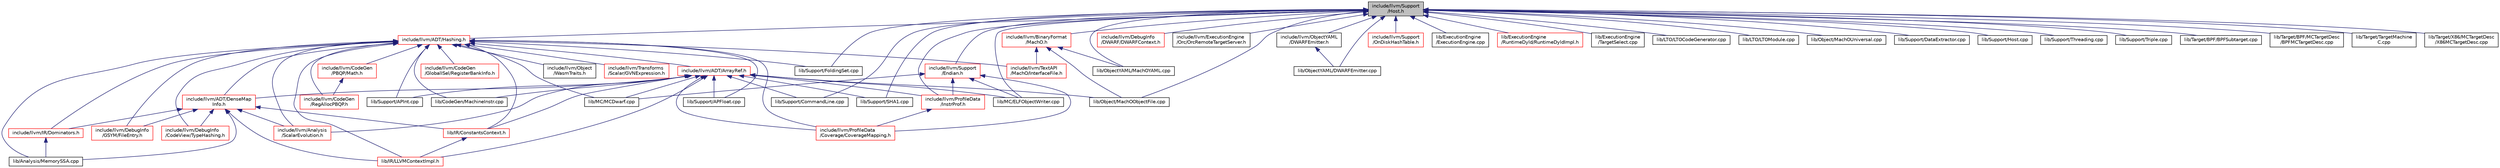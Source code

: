 digraph "include/llvm/Support/Host.h"
{
 // LATEX_PDF_SIZE
  bgcolor="transparent";
  edge [fontname="Helvetica",fontsize="10",labelfontname="Helvetica",labelfontsize="10"];
  node [fontname="Helvetica",fontsize="10",shape="box"];
  Node1 [label="include/llvm/Support\l/Host.h",height=0.2,width=0.4,color="black", fillcolor="grey75", style="filled", fontcolor="black",tooltip=" "];
  Node1 -> Node2 [dir="back",color="midnightblue",fontsize="10",style="solid",fontname="Helvetica"];
  Node2 [label="include/llvm/ADT/Hashing.h",height=0.2,width=0.4,color="red",URL="$Hashing_8h.html",tooltip=" "];
  Node2 -> Node3 [dir="back",color="midnightblue",fontsize="10",style="solid",fontname="Helvetica"];
  Node3 [label="include/llvm/ADT/ArrayRef.h",height=0.2,width=0.4,color="red",URL="$ArrayRef_8h.html",tooltip=" "];
  Node3 -> Node2074 [dir="back",color="midnightblue",fontsize="10",style="solid",fontname="Helvetica"];
  Node2074 [label="include/llvm/ADT/DenseMap\lInfo.h",height=0.2,width=0.4,color="red",URL="$DenseMapInfo_8h.html",tooltip=" "];
  Node2074 -> Node1468 [dir="back",color="midnightblue",fontsize="10",style="solid",fontname="Helvetica"];
  Node1468 [label="include/llvm/Analysis\l/ScalarEvolution.h",height=0.2,width=0.4,color="red",URL="$ScalarEvolution_8h.html",tooltip=" "];
  Node2074 -> Node2739 [dir="back",color="midnightblue",fontsize="10",style="solid",fontname="Helvetica"];
  Node2739 [label="include/llvm/DebugInfo\l/CodeView/TypeHashing.h",height=0.2,width=0.4,color="red",URL="$TypeHashing_8h.html",tooltip=" "];
  Node2074 -> Node2920 [dir="back",color="midnightblue",fontsize="10",style="solid",fontname="Helvetica"];
  Node2920 [label="include/llvm/DebugInfo\l/GSYM/FileEntry.h",height=0.2,width=0.4,color="red",URL="$FileEntry_8h.html",tooltip=" "];
  Node2074 -> Node1531 [dir="back",color="midnightblue",fontsize="10",style="solid",fontname="Helvetica"];
  Node1531 [label="include/llvm/IR/Dominators.h",height=0.2,width=0.4,color="red",URL="$Dominators_8h.html",tooltip=" "];
  Node1531 -> Node1530 [dir="back",color="midnightblue",fontsize="10",style="solid",fontname="Helvetica"];
  Node1530 [label="lib/Analysis/MemorySSA.cpp",height=0.2,width=0.4,color="black",URL="$MemorySSA_8cpp.html",tooltip=" "];
  Node2074 -> Node1530 [dir="back",color="midnightblue",fontsize="10",style="solid",fontname="Helvetica"];
  Node2074 -> Node1696 [dir="back",color="midnightblue",fontsize="10",style="solid",fontname="Helvetica"];
  Node1696 [label="lib/IR/ConstantsContext.h",height=0.2,width=0.4,color="red",URL="$ConstantsContext_8h.html",tooltip=" "];
  Node1696 -> Node1436 [dir="back",color="midnightblue",fontsize="10",style="solid",fontname="Helvetica"];
  Node1436 [label="lib/IR/LLVMContextImpl.h",height=0.2,width=0.4,color="red",URL="$LLVMContextImpl_8h.html",tooltip=" "];
  Node2074 -> Node1436 [dir="back",color="midnightblue",fontsize="10",style="solid",fontname="Helvetica"];
  Node3 -> Node1468 [dir="back",color="midnightblue",fontsize="10",style="solid",fontname="Helvetica"];
  Node3 -> Node1983 [dir="back",color="midnightblue",fontsize="10",style="solid",fontname="Helvetica"];
  Node1983 [label="include/llvm/ProfileData\l/Coverage/CoverageMapping.h",height=0.2,width=0.4,color="red",URL="$CoverageMapping_8h.html",tooltip=" "];
  Node3 -> Node1981 [dir="back",color="midnightblue",fontsize="10",style="solid",fontname="Helvetica"];
  Node1981 [label="include/llvm/ProfileData\l/InstrProf.h",height=0.2,width=0.4,color="red",URL="$InstrProf_8h.html",tooltip=" "];
  Node1981 -> Node1983 [dir="back",color="midnightblue",fontsize="10",style="solid",fontname="Helvetica"];
  Node3 -> Node1091 [dir="back",color="midnightblue",fontsize="10",style="solid",fontname="Helvetica"];
  Node1091 [label="lib/CodeGen/MachineInstr.cpp",height=0.2,width=0.4,color="black",URL="$MachineInstr_8cpp.html",tooltip=" "];
  Node3 -> Node1696 [dir="back",color="midnightblue",fontsize="10",style="solid",fontname="Helvetica"];
  Node3 -> Node1436 [dir="back",color="midnightblue",fontsize="10",style="solid",fontname="Helvetica"];
  Node3 -> Node2089 [dir="back",color="midnightblue",fontsize="10",style="solid",fontname="Helvetica"];
  Node2089 [label="lib/MC/ELFObjectWriter.cpp",height=0.2,width=0.4,color="black",URL="$ELFObjectWriter_8cpp.html",tooltip=" "];
  Node3 -> Node2090 [dir="back",color="midnightblue",fontsize="10",style="solid",fontname="Helvetica"];
  Node2090 [label="lib/MC/MCDwarf.cpp",height=0.2,width=0.4,color="black",URL="$MCDwarf_8cpp.html",tooltip=" "];
  Node3 -> Node2956 [dir="back",color="midnightblue",fontsize="10",style="solid",fontname="Helvetica"];
  Node2956 [label="lib/Object/MachOObjectFile.cpp",height=0.2,width=0.4,color="black",URL="$MachOObjectFile_8cpp.html",tooltip=" "];
  Node3 -> Node2004 [dir="back",color="midnightblue",fontsize="10",style="solid",fontname="Helvetica"];
  Node2004 [label="lib/Support/APFloat.cpp",height=0.2,width=0.4,color="black",URL="$APFloat_8cpp.html",tooltip=" "];
  Node3 -> Node3271 [dir="back",color="midnightblue",fontsize="10",style="solid",fontname="Helvetica"];
  Node3271 [label="lib/Support/APInt.cpp",height=0.2,width=0.4,color="black",URL="$APInt_8cpp.html",tooltip=" "];
  Node3 -> Node2251 [dir="back",color="midnightblue",fontsize="10",style="solid",fontname="Helvetica"];
  Node2251 [label="lib/Support/CommandLine.cpp",height=0.2,width=0.4,color="black",URL="$CommandLine_8cpp.html",tooltip=" "];
  Node3 -> Node3262 [dir="back",color="midnightblue",fontsize="10",style="solid",fontname="Helvetica"];
  Node3262 [label="lib/Support/SHA1.cpp",height=0.2,width=0.4,color="black",URL="$SHA1_8cpp.html",tooltip=" "];
  Node2 -> Node2074 [dir="back",color="midnightblue",fontsize="10",style="solid",fontname="Helvetica"];
  Node2 -> Node1468 [dir="back",color="midnightblue",fontsize="10",style="solid",fontname="Helvetica"];
  Node2 -> Node2347 [dir="back",color="midnightblue",fontsize="10",style="solid",fontname="Helvetica"];
  Node2347 [label="include/llvm/CodeGen\l/GlobalISel/RegisterBankInfo.h",height=0.2,width=0.4,color="red",URL="$RegisterBankInfo_8h.html",tooltip=" "];
  Node2 -> Node3281 [dir="back",color="midnightblue",fontsize="10",style="solid",fontname="Helvetica"];
  Node3281 [label="include/llvm/CodeGen\l/PBQP/Math.h",height=0.2,width=0.4,color="red",URL="$Math_8h.html",tooltip=" "];
  Node3281 -> Node2203 [dir="back",color="midnightblue",fontsize="10",style="solid",fontname="Helvetica"];
  Node2203 [label="include/llvm/CodeGen\l/RegAllocPBQP.h",height=0.2,width=0.4,color="red",URL="$RegAllocPBQP_8h.html",tooltip=" "];
  Node2 -> Node2203 [dir="back",color="midnightblue",fontsize="10",style="solid",fontname="Helvetica"];
  Node2 -> Node2739 [dir="back",color="midnightblue",fontsize="10",style="solid",fontname="Helvetica"];
  Node2 -> Node2920 [dir="back",color="midnightblue",fontsize="10",style="solid",fontname="Helvetica"];
  Node2 -> Node1531 [dir="back",color="midnightblue",fontsize="10",style="solid",fontname="Helvetica"];
  Node2 -> Node3145 [dir="back",color="midnightblue",fontsize="10",style="solid",fontname="Helvetica"];
  Node3145 [label="include/llvm/Object\l/WasmTraits.h",height=0.2,width=0.4,color="black",URL="$WasmTraits_8h.html",tooltip=" "];
  Node2 -> Node1983 [dir="back",color="midnightblue",fontsize="10",style="solid",fontname="Helvetica"];
  Node2 -> Node2658 [dir="back",color="midnightblue",fontsize="10",style="solid",fontname="Helvetica"];
  Node2658 [label="include/llvm/TextAPI\l/MachO/InterfaceFile.h",height=0.2,width=0.4,color="red",URL="$InterfaceFile_8h.html",tooltip=" "];
  Node2 -> Node1547 [dir="back",color="midnightblue",fontsize="10",style="solid",fontname="Helvetica"];
  Node1547 [label="include/llvm/Transforms\l/Scalar/GVNExpression.h",height=0.2,width=0.4,color="red",URL="$GVNExpression_8h.html",tooltip="The header file for the GVN pass that contains expression handling classes."];
  Node2 -> Node1530 [dir="back",color="midnightblue",fontsize="10",style="solid",fontname="Helvetica"];
  Node2 -> Node1091 [dir="back",color="midnightblue",fontsize="10",style="solid",fontname="Helvetica"];
  Node2 -> Node1696 [dir="back",color="midnightblue",fontsize="10",style="solid",fontname="Helvetica"];
  Node2 -> Node1436 [dir="back",color="midnightblue",fontsize="10",style="solid",fontname="Helvetica"];
  Node2 -> Node2090 [dir="back",color="midnightblue",fontsize="10",style="solid",fontname="Helvetica"];
  Node2 -> Node2004 [dir="back",color="midnightblue",fontsize="10",style="solid",fontname="Helvetica"];
  Node2 -> Node3271 [dir="back",color="midnightblue",fontsize="10",style="solid",fontname="Helvetica"];
  Node2 -> Node3283 [dir="back",color="midnightblue",fontsize="10",style="solid",fontname="Helvetica"];
  Node3283 [label="lib/Support/FoldingSet.cpp",height=0.2,width=0.4,color="black",URL="$FoldingSet_8cpp.html",tooltip=" "];
  Node1 -> Node3285 [dir="back",color="midnightblue",fontsize="10",style="solid",fontname="Helvetica"];
  Node3285 [label="include/llvm/BinaryFormat\l/MachO.h",height=0.2,width=0.4,color="red",URL="$BinaryFormat_2MachO_8h.html",tooltip=" "];
  Node3285 -> Node2658 [dir="back",color="midnightblue",fontsize="10",style="solid",fontname="Helvetica"];
  Node3285 -> Node2956 [dir="back",color="midnightblue",fontsize="10",style="solid",fontname="Helvetica"];
  Node3285 -> Node2707 [dir="back",color="midnightblue",fontsize="10",style="solid",fontname="Helvetica"];
  Node2707 [label="lib/ObjectYAML/MachOYAML.cpp",height=0.2,width=0.4,color="black",URL="$MachOYAML_8cpp.html",tooltip=" "];
  Node1 -> Node2210 [dir="back",color="midnightblue",fontsize="10",style="solid",fontname="Helvetica"];
  Node2210 [label="include/llvm/DebugInfo\l/DWARF/DWARFContext.h",height=0.2,width=0.4,color="red",URL="$DWARFContext_8h.html",tooltip=" "];
  Node1 -> Node3004 [dir="back",color="midnightblue",fontsize="10",style="solid",fontname="Helvetica"];
  Node3004 [label="include/llvm/ExecutionEngine\l/Orc/OrcRemoteTargetServer.h",height=0.2,width=0.4,color="black",URL="$OrcRemoteTargetServer_8h.html",tooltip=" "];
  Node1 -> Node3029 [dir="back",color="midnightblue",fontsize="10",style="solid",fontname="Helvetica"];
  Node3029 [label="include/llvm/ObjectYAML\l/DWARFEmitter.h",height=0.2,width=0.4,color="black",URL="$DWARFEmitter_8h.html",tooltip="Common declarations for yaml2obj."];
  Node3029 -> Node2708 [dir="back",color="midnightblue",fontsize="10",style="solid",fontname="Helvetica"];
  Node2708 [label="lib/ObjectYAML/DWARFEmitter.cpp",height=0.2,width=0.4,color="black",URL="$DWARFEmitter_8cpp.html",tooltip="The DWARF component of yaml2obj."];
  Node1 -> Node1981 [dir="back",color="midnightblue",fontsize="10",style="solid",fontname="Helvetica"];
  Node1 -> Node3287 [dir="back",color="midnightblue",fontsize="10",style="solid",fontname="Helvetica"];
  Node3287 [label="include/llvm/Support\l/Endian.h",height=0.2,width=0.4,color="red",URL="$Endian_8h.html",tooltip=" "];
  Node3287 -> Node1983 [dir="back",color="midnightblue",fontsize="10",style="solid",fontname="Helvetica"];
  Node3287 -> Node1981 [dir="back",color="midnightblue",fontsize="10",style="solid",fontname="Helvetica"];
  Node3287 -> Node2089 [dir="back",color="midnightblue",fontsize="10",style="solid",fontname="Helvetica"];
  Node3287 -> Node2090 [dir="back",color="midnightblue",fontsize="10",style="solid",fontname="Helvetica"];
  Node1 -> Node3216 [dir="back",color="midnightblue",fontsize="10",style="solid",fontname="Helvetica"];
  Node3216 [label="include/llvm/Support\l/OnDiskHashTable.h",height=0.2,width=0.4,color="red",URL="$OnDiskHashTable_8h.html",tooltip="Defines facilities for reading and writing on-disk hash tables."];
  Node1 -> Node1689 [dir="back",color="midnightblue",fontsize="10",style="solid",fontname="Helvetica"];
  Node1689 [label="lib/ExecutionEngine\l/ExecutionEngine.cpp",height=0.2,width=0.4,color="black",URL="$ExecutionEngine_8cpp.html",tooltip=" "];
  Node1 -> Node2419 [dir="back",color="midnightblue",fontsize="10",style="solid",fontname="Helvetica"];
  Node2419 [label="lib/ExecutionEngine\l/RuntimeDyld/RuntimeDyldImpl.h",height=0.2,width=0.4,color="red",URL="$RuntimeDyldImpl_8h.html",tooltip=" "];
  Node1 -> Node1718 [dir="back",color="midnightblue",fontsize="10",style="solid",fontname="Helvetica"];
  Node1718 [label="lib/ExecutionEngine\l/TargetSelect.cpp",height=0.2,width=0.4,color="black",URL="$TargetSelect_8cpp.html",tooltip=" "];
  Node1 -> Node1422 [dir="back",color="midnightblue",fontsize="10",style="solid",fontname="Helvetica"];
  Node1422 [label="lib/LTO/LTOCodeGenerator.cpp",height=0.2,width=0.4,color="black",URL="$LTOCodeGenerator_8cpp.html",tooltip=" "];
  Node1 -> Node1699 [dir="back",color="midnightblue",fontsize="10",style="solid",fontname="Helvetica"];
  Node1699 [label="lib/LTO/LTOModule.cpp",height=0.2,width=0.4,color="black",URL="$LTOModule_8cpp.html",tooltip=" "];
  Node1 -> Node2089 [dir="back",color="midnightblue",fontsize="10",style="solid",fontname="Helvetica"];
  Node1 -> Node2956 [dir="back",color="midnightblue",fontsize="10",style="solid",fontname="Helvetica"];
  Node1 -> Node2955 [dir="back",color="midnightblue",fontsize="10",style="solid",fontname="Helvetica"];
  Node2955 [label="lib/Object/MachOUniversal.cpp",height=0.2,width=0.4,color="black",URL="$MachOUniversal_8cpp.html",tooltip=" "];
  Node1 -> Node2708 [dir="back",color="midnightblue",fontsize="10",style="solid",fontname="Helvetica"];
  Node1 -> Node2707 [dir="back",color="midnightblue",fontsize="10",style="solid",fontname="Helvetica"];
  Node1 -> Node2251 [dir="back",color="midnightblue",fontsize="10",style="solid",fontname="Helvetica"];
  Node1 -> Node3294 [dir="back",color="midnightblue",fontsize="10",style="solid",fontname="Helvetica"];
  Node3294 [label="lib/Support/DataExtractor.cpp",height=0.2,width=0.4,color="black",URL="$DataExtractor_8cpp.html",tooltip=" "];
  Node1 -> Node3283 [dir="back",color="midnightblue",fontsize="10",style="solid",fontname="Helvetica"];
  Node1 -> Node3079 [dir="back",color="midnightblue",fontsize="10",style="solid",fontname="Helvetica"];
  Node3079 [label="lib/Support/Host.cpp",height=0.2,width=0.4,color="black",URL="$Host_8cpp.html",tooltip=" "];
  Node1 -> Node3262 [dir="back",color="midnightblue",fontsize="10",style="solid",fontname="Helvetica"];
  Node1 -> Node3295 [dir="back",color="midnightblue",fontsize="10",style="solid",fontname="Helvetica"];
  Node3295 [label="lib/Support/Threading.cpp",height=0.2,width=0.4,color="black",URL="$Threading_8cpp.html",tooltip=" "];
  Node1 -> Node3296 [dir="back",color="midnightblue",fontsize="10",style="solid",fontname="Helvetica"];
  Node3296 [label="lib/Support/Triple.cpp",height=0.2,width=0.4,color="black",URL="$Triple_8cpp.html",tooltip=" "];
  Node1 -> Node374 [dir="back",color="midnightblue",fontsize="10",style="solid",fontname="Helvetica"];
  Node374 [label="lib/Target/BPF/BPFSubtarget.cpp",height=0.2,width=0.4,color="black",URL="$BPFSubtarget_8cpp.html",tooltip=" "];
  Node1 -> Node2568 [dir="back",color="midnightblue",fontsize="10",style="solid",fontname="Helvetica"];
  Node2568 [label="lib/Target/BPF/MCTargetDesc\l/BPFMCTargetDesc.cpp",height=0.2,width=0.4,color="black",URL="$BPFMCTargetDesc_8cpp.html",tooltip=" "];
  Node1 -> Node1478 [dir="back",color="midnightblue",fontsize="10",style="solid",fontname="Helvetica"];
  Node1478 [label="lib/Target/TargetMachine\lC.cpp",height=0.2,width=0.4,color="black",URL="$TargetMachineC_8cpp.html",tooltip=" "];
  Node1 -> Node2307 [dir="back",color="midnightblue",fontsize="10",style="solid",fontname="Helvetica"];
  Node2307 [label="lib/Target/X86/MCTargetDesc\l/X86MCTargetDesc.cpp",height=0.2,width=0.4,color="black",URL="$X86MCTargetDesc_8cpp.html",tooltip=" "];
}
